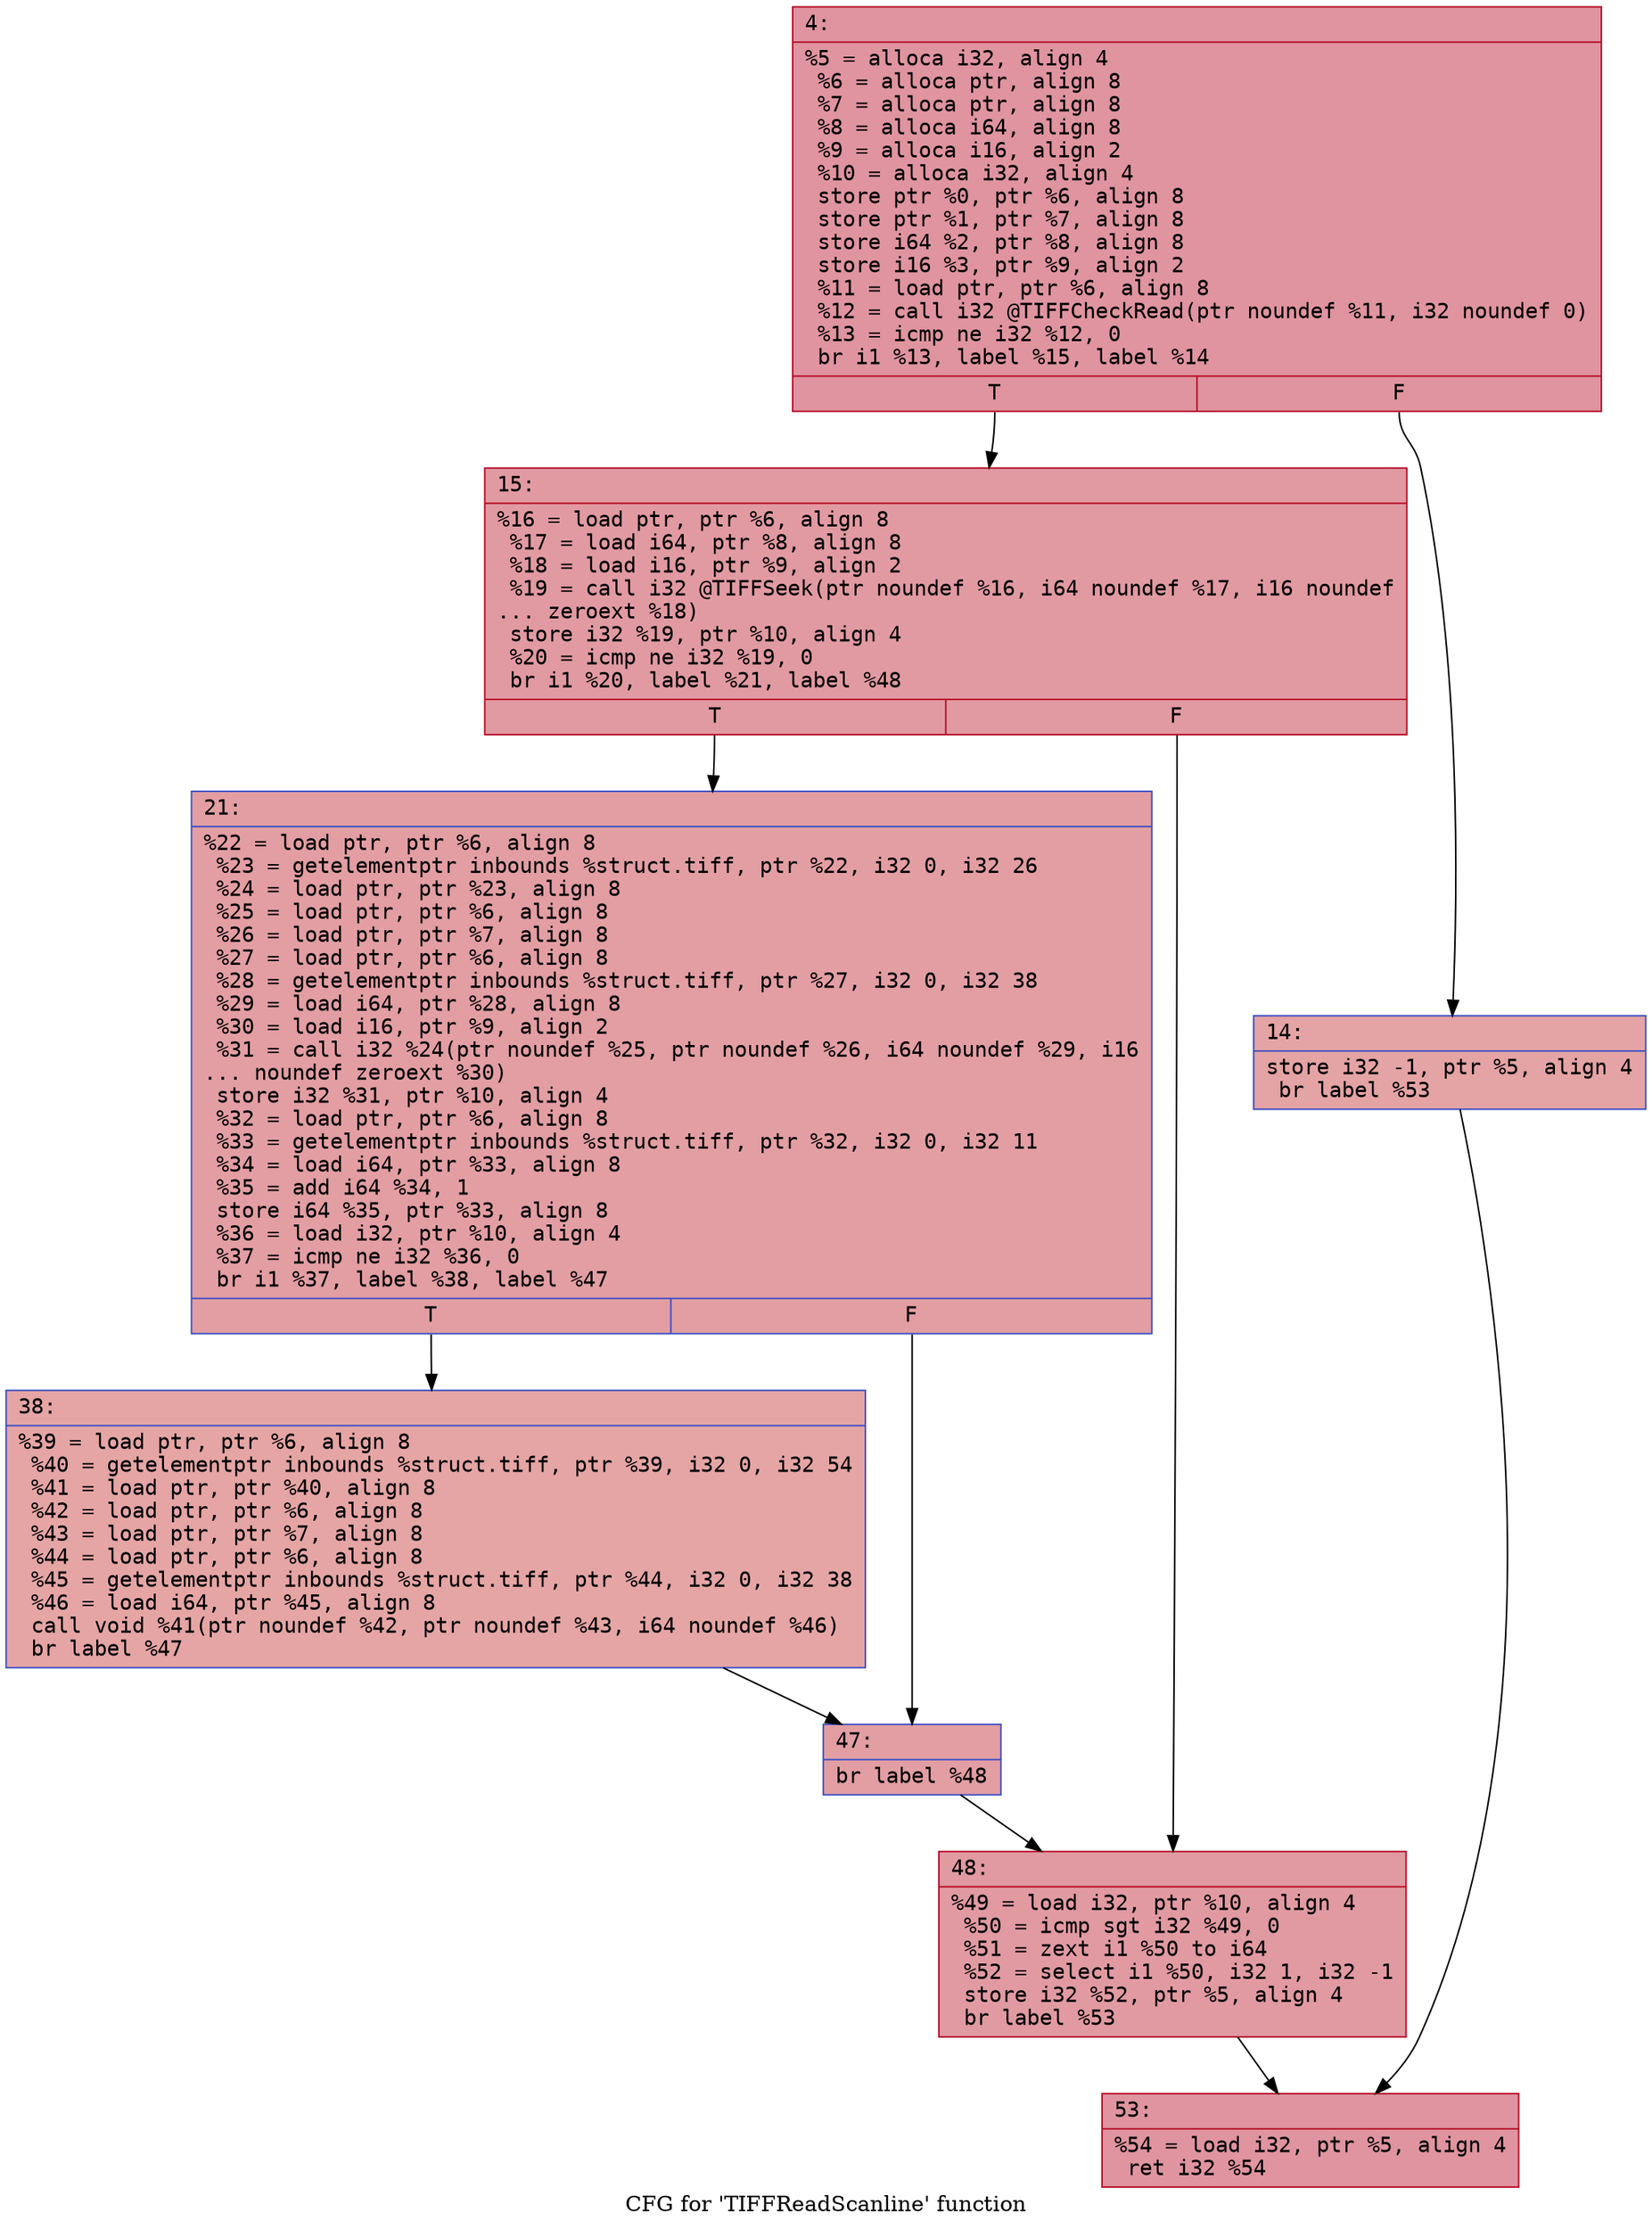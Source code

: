 digraph "CFG for 'TIFFReadScanline' function" {
	label="CFG for 'TIFFReadScanline' function";

	Node0x600002f084b0 [shape=record,color="#b70d28ff", style=filled, fillcolor="#b70d2870" fontname="Courier",label="{4:\l|  %5 = alloca i32, align 4\l  %6 = alloca ptr, align 8\l  %7 = alloca ptr, align 8\l  %8 = alloca i64, align 8\l  %9 = alloca i16, align 2\l  %10 = alloca i32, align 4\l  store ptr %0, ptr %6, align 8\l  store ptr %1, ptr %7, align 8\l  store i64 %2, ptr %8, align 8\l  store i16 %3, ptr %9, align 2\l  %11 = load ptr, ptr %6, align 8\l  %12 = call i32 @TIFFCheckRead(ptr noundef %11, i32 noundef 0)\l  %13 = icmp ne i32 %12, 0\l  br i1 %13, label %15, label %14\l|{<s0>T|<s1>F}}"];
	Node0x600002f084b0:s0 -> Node0x600002f08550[tooltip="4 -> 15\nProbability 62.50%" ];
	Node0x600002f084b0:s1 -> Node0x600002f08500[tooltip="4 -> 14\nProbability 37.50%" ];
	Node0x600002f08500 [shape=record,color="#3d50c3ff", style=filled, fillcolor="#c32e3170" fontname="Courier",label="{14:\l|  store i32 -1, ptr %5, align 4\l  br label %53\l}"];
	Node0x600002f08500 -> Node0x600002f086e0[tooltip="14 -> 53\nProbability 100.00%" ];
	Node0x600002f08550 [shape=record,color="#b70d28ff", style=filled, fillcolor="#bb1b2c70" fontname="Courier",label="{15:\l|  %16 = load ptr, ptr %6, align 8\l  %17 = load i64, ptr %8, align 8\l  %18 = load i16, ptr %9, align 2\l  %19 = call i32 @TIFFSeek(ptr noundef %16, i64 noundef %17, i16 noundef\l... zeroext %18)\l  store i32 %19, ptr %10, align 4\l  %20 = icmp ne i32 %19, 0\l  br i1 %20, label %21, label %48\l|{<s0>T|<s1>F}}"];
	Node0x600002f08550:s0 -> Node0x600002f085a0[tooltip="15 -> 21\nProbability 62.50%" ];
	Node0x600002f08550:s1 -> Node0x600002f08690[tooltip="15 -> 48\nProbability 37.50%" ];
	Node0x600002f085a0 [shape=record,color="#3d50c3ff", style=filled, fillcolor="#be242e70" fontname="Courier",label="{21:\l|  %22 = load ptr, ptr %6, align 8\l  %23 = getelementptr inbounds %struct.tiff, ptr %22, i32 0, i32 26\l  %24 = load ptr, ptr %23, align 8\l  %25 = load ptr, ptr %6, align 8\l  %26 = load ptr, ptr %7, align 8\l  %27 = load ptr, ptr %6, align 8\l  %28 = getelementptr inbounds %struct.tiff, ptr %27, i32 0, i32 38\l  %29 = load i64, ptr %28, align 8\l  %30 = load i16, ptr %9, align 2\l  %31 = call i32 %24(ptr noundef %25, ptr noundef %26, i64 noundef %29, i16\l... noundef zeroext %30)\l  store i32 %31, ptr %10, align 4\l  %32 = load ptr, ptr %6, align 8\l  %33 = getelementptr inbounds %struct.tiff, ptr %32, i32 0, i32 11\l  %34 = load i64, ptr %33, align 8\l  %35 = add i64 %34, 1\l  store i64 %35, ptr %33, align 8\l  %36 = load i32, ptr %10, align 4\l  %37 = icmp ne i32 %36, 0\l  br i1 %37, label %38, label %47\l|{<s0>T|<s1>F}}"];
	Node0x600002f085a0:s0 -> Node0x600002f085f0[tooltip="21 -> 38\nProbability 62.50%" ];
	Node0x600002f085a0:s1 -> Node0x600002f08640[tooltip="21 -> 47\nProbability 37.50%" ];
	Node0x600002f085f0 [shape=record,color="#3d50c3ff", style=filled, fillcolor="#c5333470" fontname="Courier",label="{38:\l|  %39 = load ptr, ptr %6, align 8\l  %40 = getelementptr inbounds %struct.tiff, ptr %39, i32 0, i32 54\l  %41 = load ptr, ptr %40, align 8\l  %42 = load ptr, ptr %6, align 8\l  %43 = load ptr, ptr %7, align 8\l  %44 = load ptr, ptr %6, align 8\l  %45 = getelementptr inbounds %struct.tiff, ptr %44, i32 0, i32 38\l  %46 = load i64, ptr %45, align 8\l  call void %41(ptr noundef %42, ptr noundef %43, i64 noundef %46)\l  br label %47\l}"];
	Node0x600002f085f0 -> Node0x600002f08640[tooltip="38 -> 47\nProbability 100.00%" ];
	Node0x600002f08640 [shape=record,color="#3d50c3ff", style=filled, fillcolor="#be242e70" fontname="Courier",label="{47:\l|  br label %48\l}"];
	Node0x600002f08640 -> Node0x600002f08690[tooltip="47 -> 48\nProbability 100.00%" ];
	Node0x600002f08690 [shape=record,color="#b70d28ff", style=filled, fillcolor="#bb1b2c70" fontname="Courier",label="{48:\l|  %49 = load i32, ptr %10, align 4\l  %50 = icmp sgt i32 %49, 0\l  %51 = zext i1 %50 to i64\l  %52 = select i1 %50, i32 1, i32 -1\l  store i32 %52, ptr %5, align 4\l  br label %53\l}"];
	Node0x600002f08690 -> Node0x600002f086e0[tooltip="48 -> 53\nProbability 100.00%" ];
	Node0x600002f086e0 [shape=record,color="#b70d28ff", style=filled, fillcolor="#b70d2870" fontname="Courier",label="{53:\l|  %54 = load i32, ptr %5, align 4\l  ret i32 %54\l}"];
}
